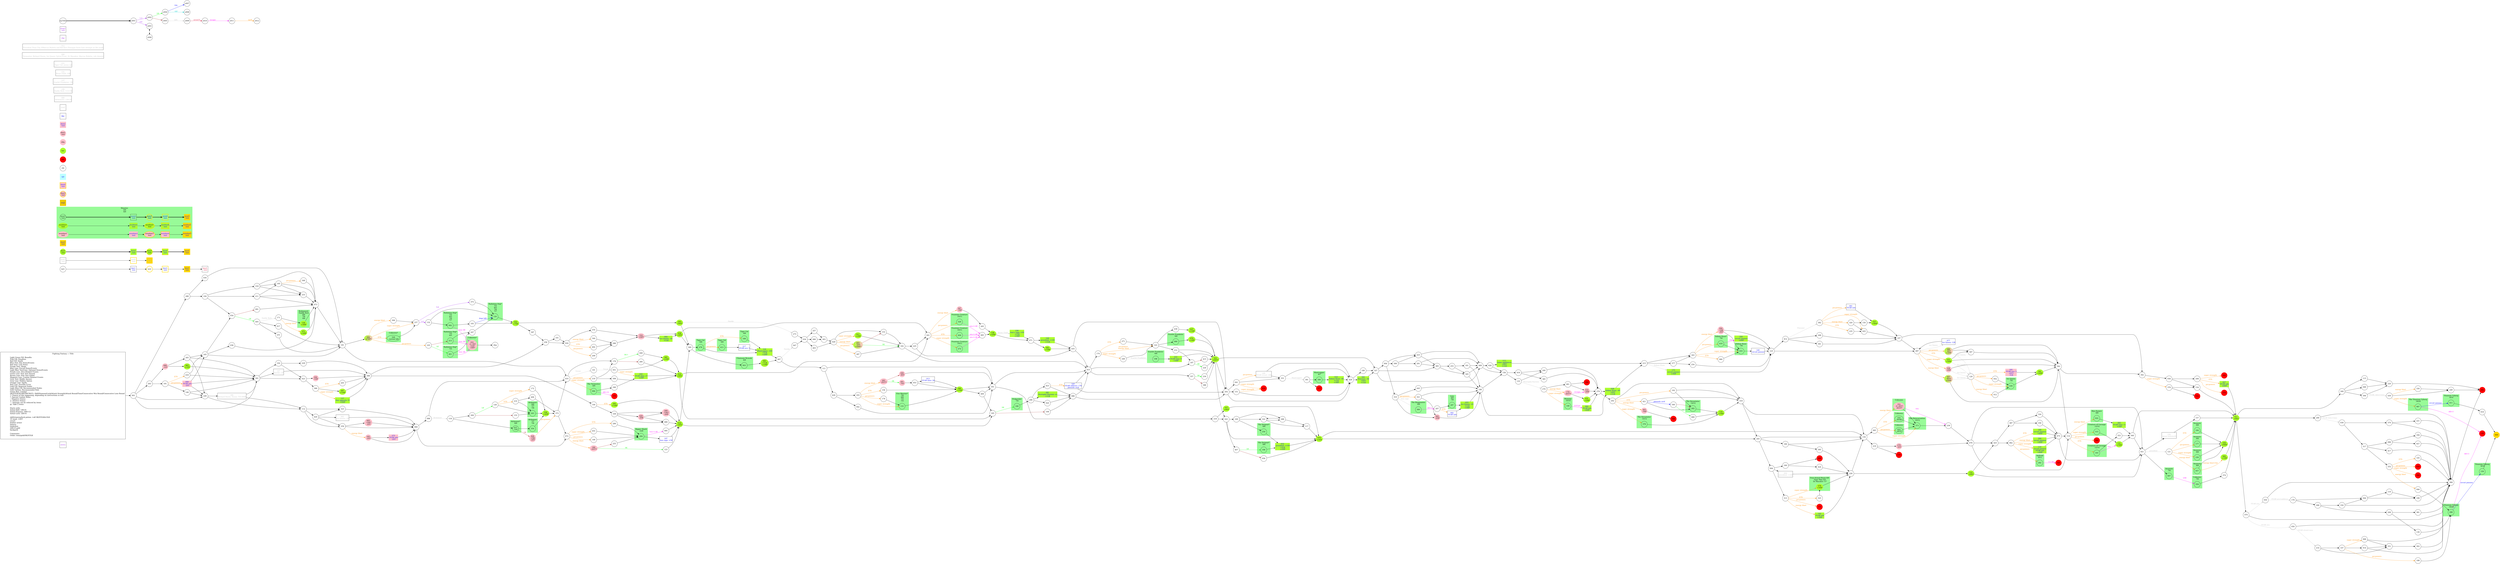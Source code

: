 digraph {
	// graph defaults
	rankdir=LR
	mclimit=50
	nodesep=.3 // changes horizontal separation of nodes
	ranksep=.4 // changes vertical separation of nodes
	node [height=.7
		width=.7
		shape=ellipse
		margin=0]
	edge[weight=5]
	
	subgraph ShopMenu {
		node [fontcolor = "purple" shape = "rect" margin = 0.1]
		menu
	}

	// a box for a graph label
	// note that you can override the defaults set above
	title [label = "Fighting Fantasy --: Title\n\n \
		Light Green Fill: Benefits\l \
		Pink Fill: Penalties\l \
		Red Fill: Death\l \
		Blue Text: Key Items/Events\l \
		Red Text: Lost Items\l \
		Purple Text: Shops\l \
		Blue Line: Forced Items/Events\l \
		Light Blue Text/Line: Optional Items/Events\l \
		Purple Line: Dice Related Events\l \
		Green Line: Stat Test Passed\l \
		Brown Line: Stat Test Failed\l \
		Magenta Line: Combat Related Events\l \
		Grey Text: Riddle Answer\l \
		Grey Line: Hidden Option\l \
		Orange Line: Spells\l \
		Red Line: Possible Error\l \
		Gold Fill: Required Nodes\l \
		Light Blue Fill: Recommended Nodes\l \
		Gold Outline: Recommended Path\l \
		Green Box: Combat\l \
		SK/ST/LK/AT/AR/TM/CW/CL: Skill/Stamina/Luck/Attack Strength/Attack Round/Time/Consecutive Win Round/Consecutive Lose Round\l \
		?: Chance of this happening, depending on instructions in text\l \
		*: Special Combat Rules\l \
		-: Negative Status\l \
		+: Positive Status\l \
		^: Damage can be reduced by items\l \
		@: Take 2 items\l\l \
		Starts with:\l \
		Initial Skill: 1d6+6\l \
		Initial Stamina: 2d6+12\l \
		Initial Luck: 1d6+6\l\l \
		skill/stamina/luck potion: +all SK/ST/LK&1ILK\l \
		10 meal: +4ST\l \
		sword\l \
		leather armor\l \
		lantern\l \
		tinderbox\l \
		2d6+6 gold\l \
		backpack\l\l \
		Comments:\l \
		Order: item/gold/SK/ST/LK\l \
		"
		shape = "box"
		margin = 0.1]

	subgraph Required {
		node [style = "filled" color = "gold" fillcolor = "gold" fontcolor = "blue" shape = "rect"]
		key3
		wrd3 [fontcolor = "grey"]
		boo5
		dam5
		monboo5
		mondam5
		mon5
		440 [fontcolor = "black" shape = "octagon"]
	}

	subgraph Required2 {
		node [style = "filled" color = "gold2" fillcolor = "gold2" fontcolor = "blue" shape = "rect"]
		req2
	}

	subgraph Recommended {
		node [penwidth = 3 color = "gold"]
		txt2
		key2 [shape = "rect" fontcolor = "blue"]
		wrd2 [shape = "rect" fontcolor = "grey"]
		boo3 [style = "filled" fillcolor = "greenyellow"]
		boo4 [style = "filled" fillcolor = "greenyellow"]
		dam3 [style = "filled" fillcolor = "pink"]
		dam4 [style = "filled" fillcolor = "pink"]
		monboo3 [style = "filled" fillcolor = "greenyellow"]
		monboo4 [style = "filled" fillcolor = "greenyellow"]
		mondam3 [style = "filled" fillcolor = "pink"]
		mondam4 [style = "filled" fillcolor = "pink"]
		mon3
		mon4
	}
	
	subgraph Optional {
		node [style = "filled" color = "paleturquoise1" fillcolor = "paleturquoise1" fontcolor = "blue" shape = "rect"]
		opt
	}

	subgraph Combat {
		style = "filled" color = "palegreen"
		subgraph cluster_00 {
			label = "Monster\n 0/0\n 0/0"
			mon1 [label = "\N\n text"]
			mon2 [shape = "rect" fontcolor = "blue" label = "\N\n text"]
			mon3 [label = "\N\n text"]
			mon4 [shape = "rect" fontcolor = "blue" label = "\N\n text"]
			mon5 [shape = "rect" fontcolor = "blue" label = "\N\n text"]
			monboo1 [style = "filled" color = "greenyellow" label = "\N\n text"]
			monboo2 [shape = "rect" style = "filled" color = "greenyellow" fontcolor = "blue" label = "\N\n text"]
			monboo3 [label = "\N\n text"]
			monboo4 [shape = "rect" fontcolor = "blue" label = "\N\n text"]
			monboo5 [shape = "rect" fontcolor = "blue" label = "\N\n text"]
			mondam1 [style = "filled" color = "pink" label = "\N\n text"]
			mondam2 [shape = "rect" style = "filled" color = "pink" fontcolor = "blue" label = "\N\n text"]
			mondam3 [label = "\N\n text"]
			mondam4 [shape = "rect" fontcolor = "blue" label = "\N\n text"]
			mondam5 [shape = "rect" fontcolor = "blue" label = "\N\n text"]
		}
		
		subgraph cluster_01 {
			label = "Chainsaw Bronski\n 8/8"
			003
		}
		
		subgraph cluster_02 {
			label = "Assassin\n 7/6"
			007
		}
		
		subgraph cluster_03 {
			label = "Illya Karpov\n 8/8"
			022
		}

		subgraph cluster_04 {
			label = "Unknown*"
			031 [style = "filled" color = "pink" label = "\N\n -2~3ST\n -1LK?\n -1HP?"]
		}
		
		subgraph cluster_05 {
			label = "Sidney Knox\n 7/6"
			033
		}
		
		subgraph cluster_06 {
			label = "Assassin\n 9/8"
			057
		}
		
		subgraph cluster_07 {
			label = "Four-Armed Beast 8/6\n Tiger Man 9/5\n Dr Macabre 7/7"
			078 [style = "filled" color = "greenyellow" label = "\N\n +3HP"]
		}
		
		subgraph cluster_08 {
			label = "Radiation Dog*\n 7/5\n 6/5\n 7/6\n 7/7"
			082
		}
		
		subgraph cluster_09 {
			label = "The Tormentor\n 8/9"
			084
		}
		
		subgraph cluster_10 {
			label = "The Titanium Cyborg\n 18/20"
			087
		}
		
		subgraph cluster_11 {
			label = "Scarlet Prankster\n 9/8"
			090
		}

		subgraph cluster_12 {
			label = "Mummy\n 10/10"
			109
		}
		
		subgraph cluster_13 {
			label = "Radiation Dog*\n 7/5\n 6/5\n 7/6\n 7/7"
			120
		}
		
		subgraph cluster_14 {
			label = "Fire Warrior*\n 7/6\n 6/6\n 7/5\n 7/5"
			133
		}
		
		subgraph cluster_15 {
			label = "Bodyguard\n Daddy Rich\n 8/9\n 7/8\n 9/8"
			139 [style = "filled" color = "greenyellow" label = "\N\n +3HP"]
		}
		
		subgraph cluster_16 {
			label = "Titanium Cyborg\n 9/10"
			159
		}
		
		subgraph cluster_17 {
			label = "Creature of Carnage\n 12/14"
			163
		}
		
		subgraph cluster_18 {
			label = "Pickpocket\n 7/6"
			166
		}
		
		subgraph cluster_19 {
			label = "Tiger Cat\n 9/8"
			168
		}
		
		subgraph cluster_20 {
			label = "Assassin\n 9/8"
			177
		}
		
		subgraph cluster_21 {
			label = "Assassin\n 9/8"
			194
		}
		
		subgraph cluster_22 {
			label = "The Serpent*\n 8/8"
			196
		}
		
		subgraph cluster_23 {
			label = "Scarlet Prankster\n 9/8"
			198
		}
		
		subgraph cluster_24 {
			label = "Radiation Dog*\n 7/5\n 6/5"
			213
		}
		
		subgraph cluster_25 {
			label = "Assassin\n 9/8"
			236
		}
		
		subgraph cluster_26 {
			label = "Alchemist\n 8/6\n 7/7\n 7/6"
			243
		}
		
		subgraph cluster_27 {
			label = "The Serpent*\n 8/8"
			250
		}
		
		subgraph cluster_28 {
			label = "The Devastator\n 14/12"
			262
		}
		
		subgraph cluster_29 {
			label = "Fountain Creature\n 10/11"
			272
		}
		
		subgraph cluster_30 {
			label = "Tiger Cat\n 9/8"
			278
		}
		
		subgraph cluster_31 {
			label = "Android\n 9/11"
			282
		}
		
		subgraph cluster_32 {
			label = "Ripper Shark\n 10/8"
			294
		}
		
		subgraph cluster_33 {
			label = "Lion\n 8/9\n 7/8"
			297
		}
		
		subgraph cluster_34 {
			label = "Titanium Cyborg\n 18/20"
			298
		}
		
		subgraph cluster_35 {
			label = "Creature of Carnage\n 12/14"
			315
		}
		
		subgraph cluster_36 {
			label = "Fountain Creature\n 10/11"
			326
		}
		
		subgraph cluster_37 {
			label = "Unknown*"
			328 [label = "\N\n -instant kill"]
		}
		
		subgraph cluster_38 {
			label = "Unknown"
			332 [label = "\N\n -3ESK*"]
		}
		
		subgraph cluster_39 {
			label = "Unknown"
			352 [style = "filled" color = "pink" label = "\N\n -0~4ST?\n -6EST?"]
		}
		
		subgraph cluster_40 {
			label = "Alchemist\n 7/7\n 7/6"
			354
		}
		
		subgraph cluster_41 {
			label = "Unknown\n 7/6"
			359
		}
		
		subgraph cluster_42 {
			label = "The Ringmaster\n 8/6"
			360
		}
		
		subgraph cluster_43 {
			label = "The Reincarnation\n 10/12"
			373
		}
		
		subgraph cluster_44 {
			label = "The Devastator\n 14/12"
			378
		}
		
		subgraph cluster_45 {
			label = "Mantrapper\n 8/7"
			396
		}
		
		subgraph cluster_46 {
			label = "Radiation Dog*\n 7/5"
			401
		}
		
		subgraph cluster_47 {
			label = "Fountain Creature\n 10/11"
			404
		}
		
		subgraph cluster_48 {
			label = "Titanium Cyborg\n 9/10"
			411
		}
		
		subgraph cluster_49 {
			label = "Tiger Cat\n 9/8"
			413
		}
		
		subgraph cluster_50 {
			label = "Sidney Knox*\n 7/6"
			419
		}
		
		subgraph cluster_51 {
			label = "Unknown"
			422 [label = "\N\n -4EST"]
		}
		
		subgraph cluster_52 {
			label = "Ice Queen\n 7/8"
			436
		}
		
		subgraph cluster_53 {
			label = "Alchemist*\n 8/6"
			437 [label = "\N\n -2AT"]
		}
		
		cbt
	}

	subgraph Death {
		node [style = "filled" color = "red"]
		008
		032
		048
		059
		136
		173
		184
		230
		274
		277
		292
		335
		376
		384
		390
		392
		414
		ddt
	}

	subgraph Boost {
		node [style = "filled" color = "greenyellow"]
		002 [shape = "rect" fontcolor = "blue" label = "\N\n FEAR info\n +4HP" tooltip = "executive jet"]
		010 [label = "\N\n +6ST"]
		011 [label = "\N\n +2HP"]
		016 [shape = "rect" fontcolor = "blue" label = "\N\n Sidney Knox: -40\n +1LK\n +3HP"]
		018 [label = "\N\n +6ST"]
		035 [shape = "rect" fontcolor = "blue" label = "\N\n FEAR date: 27\n +2HP"]
		037 [label = "\N\n +1HP"]
		038 [shape = "rect" fontcolor = "blue" label = "\N\n Sidney Knox: -40\n +6ST\n +1LK"]
		063 [label = "\N\n +1ST"]
		064 [shape = "rect" fontcolor = "blue" label = "\N\n Ice Queen: -20\n +1LK"]
		074 [label = "\N\n +3HP"]
		079 [label = "\N\n +2LK"]
		093 [label = "\N\n +1LK\n +1HP"]
		103 [label = "\N\n +6ST?"]
		113 [shape = "rect" fontcolor = "blue" label = "\N\n home appliances\n +6ST\n +1LK"]
		116 [shape = "rect" fontcolor = "blue" label = "\N\n circuit jammer\n FEAR info\n +4HP" tooltip = "Parker Airport"]
		119 [label = "\N\n +3HP"]
		122 [label = "\N\n +6ST"]
		124 [shape = "rect" fontcolor = "blue" label = "\N\n Mantrapper: +60\n +1LK\n +2HP"]
		126 [shape = "rect" fontcolor = "blue" label = "\N\n president: +100\n +1LK"]
		131 [label = "\N\n +5HP"]
		137 [shape = "rect" fontcolor = "blue" label = "\N\n fear opposite 35\n +2HP"]
		138 [label = "\N\n +2HP"]
		142 [shape = "rect" fontcolor = "blue" label = "\N\n FEAR info\n +3HP" tooltip = "Clancey Bay"]
		175 [shape = "rect" fontcolor = "blue" label = "\N\n circuit jammer\n +5HP"]
		186 [shape = "rect" fontcolor = "blue" label = "\N\n circuit jammer\n +4HP"]
		203 [color = "greenyellow:pink" label = "\N\n -2ST\n +2HP?"]
		227 [label = "\N\n +4HP"]
		231 [label = "\N\n +2HP"]
		238 [shape = "rect" fontcolor = "blue" label = "\N\n lion's cage: +50\n +1LK\n +3HP"]
		241 [label = "\N\n +4HP"]
		258 [label = "\N\n +6HP"]
		267 [label = "\N\n +1HP"]
		281 [shape = "rect" fontcolor = "blue" label = "\N\n Mustapha Kareem: x2\n +1LK"]
		284 [color = "greenyellow:pink" label = "\N\n &plusmn;?HP?"]
		285 [label = "\N\n +2HP"]
		293 [label = "\N\n +6ST"]
		295 [label = "\N\n +1HP"]
		300 [shape = "rect" fontcolor = "blue" label = "\N\n Poisoner: -30\n +6ST\n +1LK"]
		304 [shape = "rect" fontcolor = "blue" label = "\N\n circuit jammer\n +4HP"]
		307 [color = "greenyellow:pink" label = "\N\n -4ST?\n &plusmn;2HP"]
		311 [label = "\N\n +6ST"]
		333 [shape = "rect" fontcolor = "blue" label = "\N\n FEAR time: 9\n +3HP"]
		336 [label = "\N\n +4HP"]
		337 [label = "\N\n +6ST"]
		350 [label = "\N\n +?HP"]
		358 [shape = "rect" fontcolor = "blue" label = "\N\n circuit jammer\n +4HP"]
		364 [shape = "rect" fontcolor = "blue" label = "\N\n FEAR time: 11\n +5HP"]
		371 [label = "\N\n +3HP"]
		380 [label = "\N\n +?HP"]
		389 [color = "greenyellow:pink" label = "\N\n -4ST\n +2HP"]
		393 [label = "\N\n +1HP"]
		400 [label = "\N\n +1HP"]
		427 [shape = "rect" fontcolor = "blue" label = "\N\n FEAR info\n +6HP" tooltip = "chinese laundry"]
		431 [label = "\N\n +2HP"]
		432 [shape = "rect" fontcolor = "blue" label = "\N\n president: +100\n +2LK\n +2HP"]
		433 [shape = "rect" fontcolor = "blue" label = "\N\n Ice Queen: -20\n +1LK\n +3HP"]
		438 [label = "\N\n +6ST"]
		bst
		boo1 [label = "\N\n text"]
		boo2 [shape = "rect" fontcolor = "blue" label = "\N\n text"]
		boo3 [label = "\N\n text"]
		boo4 [shape = "rect" fontcolor = "blue" label = "\N\n text"]
		boo5 [shape = "rect" fontcolor = "blue" label = "\N\n text"]
	}

	subgraph Damage {
		node [style = "filled" color = "pink"]
		005 [label = "\N\n -1SK?\n -2ST"]
		009 [shape = "rect" fontcolor = "blue" label = "\N\n FEAR info\n -2ST" tooltip = "pawnshop"]
		028 [label = "\N\n -1SK\n -2ST"]
		099 [label = "\N\n -1ST"]
		170 [label = "\N\n -4ST??"]
		180 [label = "\N\n -2ST??"]
		182 [shape = "rect" fontcolor = "blue" label = "\N\n FEAR ave: 3\n -2ST?\n -1LK"]
		183 [label = "\N\n -2ST"]
		200 [label = "\N\n -4ST"]
		204 [label = "\N\n -1SK\n -3ST"]
		244 [label = "\N\n -1HP"]
		261 [label = "\N\n -?ST"]
		269 [label = "\N\n -1SK?\n -2HP"]
		275 [shape = "rect" fontcolor = "blue" label = "\N\n FEAR info\n -2ST" tooltip = "submarine"]
		279 [label = "\N\n -2ST"]
		283 [label = "\N\n -2ST??"]
		314 [label = "\N\n -2HP"]
		316 [label = "\N\n -1HP?"]
		338 [label = "\N\n -2HP"]
		363 [label = "\N\n -?HP"]
		367 [label = "\N\n -?HP"]
		383 [label = "\N\n -2HP"]
		426 [label = "\N\n -2SK"]
		ddg
		dam1 [label = "\N\n text"]
		dam2 [shape = "rect" fontcolor = "blue" label = "\N\n text"]
		dam3 [label = "\N\n text"]
		dam4 [shape = "rect" fontcolor = "blue" label = "\N\n text"]
		dam5 [shape = "rect" fontcolor = "blue" label = "\N\n text"]
	}

	subgraph Key_Item {
		node [fontcolor = "blue" shape = "rect"]
		kky
		013 [label = "\N\n FEAR date: 28"]
		077 [label = "\N\n Ice Queen: 129"]
		081 [label = "\N\n FEAR info" tooltip = "gold watch"]
		092 [label = "\N\n FEAR info" tooltip = "quicksilver"]
		140 [label = "\N\n circuit jammer"]
		197 [label = "\N\n lion cage: +50"]
		217 [label = "\N\n FEAR ave: 5"]
		329 [label = "\N\n FEAR address: 176\n phenolic acid"]
		key1 [label = "\N\n text"]
		key2 [label = "\N\n text"]
		key3 [label = "\N\n text"]
		key4 [fontcolor = "crimson" label = "\N\n -text"]
	}
	
	subgraph Key_Word {
		node [fontcolor = "grey" shape = "rect"]
		wwd
		083 [label = "\N\n Ice Queen: -20"]
		088 [label = "\N\n Alchemists: 128-10"]
		100 [label = "\N\n ocean behemoth"]
		108 [label = "\N\n Daddy Rich: 113+58"]
		127 [label = "\N\n Scarlet Prankster: -50"]
		152 [label = "\N\n Brain Child: 100"]
		167 [label = "\N\n Smoke: -20"]
		222 [label = "\N\n Tiger Cat: pussy cat"]
		246 [label = "\N\n FEAR street: 209"]
		264 [label = "\N\n president: +100"]
		280 [label = "\N\n Tormentor: Richard Storm, Ice Queen: Sylvia Frost, Dr Macabre: Marcus Buletta, rob chemist"]
		312 [label = "\N\n President Titan City, KMarcus Buletta and Rat-face Flanagan know how attempt on life made"]
		386 [label = "\N\n Richard Storm, Susan: 555-9999"]
		wrd1 [label = "\N\n text"]
		wrd2 [label = "\N\n text"]
		wrd3 [label = "\N\n text"]
	}
	
	subgraph Shop {
		node [fontcolor = "purple" shape = "rect"]
		shp
		shop1 [label = "\N\n text"]
	}

	mon1 -> mon2 -> mon3 -> mon4 -> mon5 [penwidth = 3]
	boo1 -> boo2 -> boo3 -> boo4 -> boo5 [penwidth = 3]
	txt1 -> key1 -> txt2 -> key2 -> key3 -> key4
	wrd1 -> wrd2 -> wrd3
	monboo1 -> monboo2 -> monboo3 -> monboo4 -> monboo5
	mondam1 -> mondam2 -> mondam3 -> mondam4 -> mondam5

	myTitle -> z001 [penwidth = 3]
	z001 -> z002 [color = "purple" fontcolor = "purple" label = "1-3"]
	z001 -> z003 [color = "purple" fontcolor = "purple" label = "4-6"]
	z002 -> z004 [color = "green" fontcolor = "green" label = "LK"]
	z002 -> z005 [color = "brown"]
	z003 -> z006 [dir = "both"]
	z004 -> z007 [color = "blue" fontcolor = "blue" label = "req"]
	z004 -> z008 [color = "cyan3" fontcolor = "cyan3" label = "-opt"]
	z005 -> z009 [color = "grey" fontcolor = "grey" label = "info"]
	z009 -> z010 [color = "crimson" fontcolor = "crimson" label = "error(?)"]
	z010 -> z011 [color = "magenta" fontcolor = "magenta" label = "escape"]
	z011 -> z012 [color = "darkorange" fontcolor = "darkorange" label = "spell"]
	{
		rank = same
		z003
		z006
	}
	title -> 001
	001 -> 263
	001 -> 289
	001 -> 228
	001 -> 341
	002 -> 276
	003 -> 093
	004 -> 399
	004 -> 310
	004 -> 223
	005 -> 060
	006 -> 298
	007 -> 359 [color = "magenta" fontcolor = "magenta" label = "2AR"]
	009 -> 165
	009 -> 341
	009 -> 228
	010 -> 201
	010 -> 185
	011 -> 162
	012 -> 436
	013 -> 380
	014 -> 351
	014 -> 368
	015 -> 187
	015 -> 174
	015 -> 357
	016 -> 428
	017 -> 181
	018 -> 369
	018 -> 185
	019 -> 440
	020 -> 086
	021 -> 100
	021 -> 007
	021 -> 121 [color = "grey" fontcolor = "grey" label = "president"]
	022 -> 364
	023 -> 366
	023 -> 244
	024 -> 402 [color = "darkorange" fontcolor = "darkorange" label = "ETS"]
	024 -> 209 [color = "darkorange" fontcolor = "darkorange" label = "psi-powers"]
	024 -> 344 [color = "darkorange" fontcolor = "darkorange" label = "energy blast"]
	024 -> 232
	025 -> 107
	026 -> 158
	026 -> 113
	027 -> 368
	028 -> 372 [color = "darkorange" fontcolor = "darkorange" label = "psi-powers"]
	029 -> 287 [color = "darkorange" fontcolor = "darkorange" label = "psi-powers"]
	029 -> 203 [color = "darkorange" fontcolor = "darkorange" label = "energy blast"]
	029 -> 011 [color = "darkorange" fontcolor = "darkorange" label = "super strength"]
	029 -> 153
	030 -> 179 [color = "grey" fontcolor = "grey" label = "FEAR ave+address"]
	030 -> 368
	031 -> dog
	033 -> 140
	034 -> 066
	034 -> 403
	034 -> 257
	035 -> 010
	036 -> 073
	037 -> 103
	038 -> 215
	039 -> 370
	039 -> 317
	040 -> 021
	040 -> 311
	041 -> 246 [color = "darkorange" fontcolor = "darkorange" label = "psi-powers"]
	041 -> 414 [color = "darkorange" fontcolor = "darkorange" label = "super strength"]
	041 -> 331
	042 -> 301
	043 -> 407
	043 -> 169
	043 -> 079
	044 -> 199
	044 -> 110
	045 -> 148
	046 -> 220
	047 -> 034
	049 -> 285
	050 -> 214 [color = "grey" fontcolor = "grey" label = "FEAR street+ave"]
	050 -> 368
	051 -> 035 [color = "darkorange" fontcolor = "darkorange" label = "super strength"]
	051 -> 285
	052 -> 436
	053 -> 013
	053 -> 380
	054 -> 405 [color = "green" fontcolor = "green" label = "LK"]
	054 -> 091 [color = "brown"]
	055 -> 294
	056 -> 079
	057 -> 400 [color = "darkorange" fontcolor = "darkorange" label = "energy blast+hit"]
	057 -> 258
	058 -> 154
	058 -> 208
	060 -> 072
	060 -> 098
	061 -> 184
	061 -> 314
	062 -> 186 [color = "darkorange" fontcolor = "darkorange" label = "ETS"]
	062 -> 116 [color = "darkorange" fontcolor = "darkorange" label = "super strength"]
	062 -> 282 [color = "darkorange" fontcolor = "darkorange" label = "psi-powers"]
	062 -> 304 [color = "darkorange" fontcolor = "darkorange" label = "energy blast"]
	063 -> 341
	064 -> 438
	065 -> 138
	066 -> 303
	067 -> 047 [color = "grey" fontcolor = "grey" label = "Smoke"]
	067 -> 111
	068 -> 351
	068 -> 368
	069 -> 119
	070 -> 030 [color = "grey" fontcolor = "grey" label = "FEAR ave"]
	070 -> 050 [color = "grey" fontcolor = "grey" label = "FEAR ave"]
	070 -> 368
	071 -> 126
	071 -> 393
	072 -> 299 [color = "darkorange" fontcolor = "darkorange" label = "ETS"]
	072 -> 180 [color = "darkorange" fontcolor = "darkorange" label = "energy blast"]
	072 -> 146 [color = "darkorange" fontcolor = "darkorange" label = "psi-powers"]
	072 -> 055 [color = "darkorange" fontcolor = "darkorange" label = "super strength"]
	073 -> 181
	074 -> 103
	075 -> 021
	075 -> 114
	076 -> 425
	076 -> 021
	076 -> 114
	077 -> 097
	078 -> 226
	079 -> 245
	079 -> 134
	080 -> 033
	081 -> 227
	082 -> 031 [color = "magenta" fontcolor = "magenta" label = "lose AR"]
	082 -> 193
	083 -> 060
	084 -> 346
	084 -> 376 [color = "magenta" fontcolor = "magenta" label = "AR>10"]
	085 -> 332 [color = "darkorange" fontcolor = "darkorange" label = "ETS"]
	085 -> 422 [color = "darkorange" fontcolor = "darkorange" label = "psi-powers"]
	085 -> 352 [color = "darkorange" fontcolor = "darkorange" label = "energy blast"]
	085 -> 373 [color = "darkorange" fontcolor = "darkorange" label = "super strength"]
	086 -> 015
	086 -> 202
	087 -> 411 [color = "blue" fontcolor = "blue" label = "circuit jammer"]
	087 -> 136 [color = "magenta" fontcolor = "magenta" label = "AR>3"]
	089 -> 018
	090 -> 074
	091 -> 073
	092 -> 433
	093 -> 067
	094 -> 313
	094 -> 160
	094 -> 264
	095 -> 018
	096 -> 027
	096 -> 164
	097 -> 389 [color = "darkorange" fontcolor = "darkorange" label = "psi-powers"]
	097 -> 307 [color = "darkorange" fontcolor = "darkorange" label = "energy blast"]
	097 -> 338 [color = "darkorange" fontcolor = "darkorange" label = "super strength"]
	097 -> 231 [color = "darkorange" fontcolor = "darkorange" label = "ETS"]
	097 -> 077 [color = "grey" fontcolor = "grey" label = "Ice Queen"]
	098 -> 410
	098 -> 118 [color = "grey" fontcolor = "grey" label = "Alchemist"]
	099 -> 063
	099 -> 305
	100 -> 157
	101 -> 024
	102 -> 023
	102 -> 229
	103 -> 202
	103 -> 327
	103 -> 043
	104 -> 318
	104 -> 211
	104 -> 054
	105 -> 401 [color = "green" fontcolor = "green" label = "LK"]
	105 -> 213 [color = "brown"]
	106 -> 086
	107 -> 342
	107 -> 097
	109 -> 002 [color = "magenta" fontcolor = "magenta" label = "EST&le;4"]
	110 -> 199
	111 -> 429
	111 -> 301
	112 -> 420
	112 -> 323
	112 -> 259
	113 -> 215
	114 -> 315 [color = "darkorange" fontcolor = "darkorange" label = "super strength"]
	114 -> 384 [color = "darkorange" fontcolor = "darkorange" label = "psi-powers"]
	114 -> 022 [color = "darkorange" fontcolor = "darkorange" label = "energy blast"]
	114 -> 163 [color = "darkorange" fontcolor = "darkorange" label = "ETS"]
	115 -> 220
	116 -> 075
	117 -> 079
	118 -> 437
	118 -> 309
	119 -> 319
	120 -> 350
	121 -> 236 [color = "darkorange" fontcolor = "darkorange" label = "super strength"]
	121 -> 057 [color = "darkorange" fontcolor = "darkorange" label = "energy blast"]
	121 -> 177 [color = "darkorange" fontcolor = "darkorange" label = "psi-powers"]
	121 -> 194 [color = "darkorange" fontcolor = "darkorange" label = "ETS"]
	122 -> 021
	122 -> 425
	123 -> 018
	124 -> 067
	125 -> 412
	125 -> 097
	126 -> 435
	128 -> 172 [color = "darkorange" fontcolor = "darkorange" label = "super strength"]
	128 -> 210 [color = "darkorange" fontcolor = "darkorange" label = "ETS"]
	128 -> 243
	129 -> 436 [color = "darkorange" fontcolor = "darkorange" label = "super strength"]
	129 -> 182 [color = "darkorange" fontcolor = "darkorange" label = "ETS"]
	129 -> 052 [color = "darkorange" fontcolor = "darkorange" label = "psi-powers"]
	129 -> 012 [color = "darkorange" fontcolor = "darkorange" label = "energy blast"]
	130 -> 298
	131 -> 040
	132 -> 082
	132 -> 120
	133 -> 380
	134 -> 219
	134 -> 085
	135 -> 240
	135 -> 270 [color = "grey" fontcolor = "grey" label = "Mustapha Kareem"]
	137 -> 398
	138 -> 238 [color = "grey" fontcolor = "grey" label = "Brain Child"]
	138 -> 071
	139 -> 073
	140 -> 125
	141 -> 051 [color = "grey" fontcolor = "grey" label = "Susan"]
	142 -> 226
	143 -> 439
	143 -> 090
	143 -> 212
	144 -> 295 [color = "darkorange" fontcolor = "darkorange" label = "ETS"]
	144 -> 339
	145 -> 368
	146 -> 294
	147 -> 068 [color = "darkorange" fontcolor = "darkorange" label = "super strength"]
	147 -> 188 [color = "darkorange" fontcolor = "darkorange" label = "psi-powers"]
	147 -> 014
	148 -> 158
	148 -> 038
	149 -> 341
	149 -> 228
	150 -> 227
	151 -> 428
	151 -> 414 [color = "darkorange" fontcolor = "darkorange" label = "super strength"]
	153 -> 162
	154 -> 311
	155 -> 243
	156 -> 380
	157 -> 311
	158 -> 416
	158 -> 135
	159 -> 440
	160 -> 424
	160 -> 008
	161 -> 408
	161 -> 148
	162 -> 015
	162 -> 225
	163 -> 353
	163 -> 131 [color = "magenta" fontcolor = "magenta" label = "win"]
	164 -> 368
	165 -> 036
	165 -> 054
	165 -> 181
	166 -> 296
	167 -> 398
	168 -> 124
	169 -> 322
	169 -> 288
	169 -> 250
	170 -> 314 [color = "magenta" fontcolor = "magenta" label = "escape"]
	170 -> 431
	171 -> 371 [color = "darkorange" fontcolor = "darkorange" label = "energy blast"]
	171 -> 139
	172 -> 336
	174 -> 248 [color = "darkorange" fontcolor = "darkorange" label = "super strength"]
	174 -> 271 [color = "darkorange" fontcolor = "darkorange" label = "ETS"]
	174 -> 143 [color = "darkorange" fontcolor = "darkorange" label = "psi-powers\n energy blast"]
	175 -> 125
	176 -> 049 [color = "green" fontcolor = "green" label = "SK-1"]
	176 -> 260 [color = "brown"]
	177 -> 258
	178 -> 133
	179 -> 266
	179 -> 044
	180 -> 123 [color = "green" fontcolor = "green" label = "SK"]
	180 -> 255 [color = "brown"]
	181 -> 284
	181 -> 410
	182 -> 241
	183 -> 275
	183 -> 060
	185 -> 166 [color = "green" fontcolor = "green" label = "SK"]
	185 -> 106 [color = "brown"]
	186 -> 075
	187 -> 224 [color = "green" fontcolor = "green" label = "SK"]
	187 -> 415 [color = "brown"]
	188 -> 298
	189 -> 327
	190 -> 134
	190 -> 395
	191 -> 418 [color = "darkorange" fontcolor = "darkorange" label = "ETS"]
	191 -> 009 [color = "darkorange" fontcolor = "darkorange" label = "psi-powers"]
	191 -> 149
	192 -> 262
	192 -> 319
	193 -> 120 [color = "blue" fontcolor = "blue" label = "dogs left"]
	193 -> 350
	194 -> 258
	195 -> 348 [color = "darkorange" fontcolor = "darkorange" label = "psi-powers"]
	195 -> 233
	195 -> 073
	196 -> 432
	197 -> 018
	198 -> 333
	199 -> 368
	200 -> 301
	201 -> 272 [color = "darkorange" fontcolor = "darkorange" label = "super strength"]
	201 -> 326 [color = "darkorange" fontcolor = "darkorange" label = "psi-powers"]
	201 -> 367 [color = "darkorange" fontcolor = "darkorange" label = "energy blast"]
	201 -> 404 [color = "darkorange" fontcolor = "darkorange" label = "ETS"]
	202 -> 151
	202 -> 041
	202 -> 428
	203 -> 153 [color = "brown"]
	203 -> 162 [color = "green" fontcolor = "green" label = "SK"]
	204 -> 033
	204 -> 125
	205 -> 398
	206 -> 381
	206 -> 130
	207 -> 092 [color = "darkorange" fontcolor = "darkorange" label = "ETS"]
	207 -> 297
	208 -> 274 [color = "darkorange" fontcolor = "darkorange" label = "psi-powers"]
	208 -> 427 [color = "darkorange" fontcolor = "darkorange" label = "ETS"]
	208 -> 392 [color = "darkorange" fontcolor = "darkorange" label = "super strength"]
	209 -> 286
	210 -> 406
	210 -> 243
	211 -> 195
	211 -> 233
	211 -> 073
	212 -> 187
	212 -> 103
	213 -> 031 [color = "magenta" fontcolor = "magenta" label = "lose AR"]
	213 -> 247
	214 -> 351
	214 -> 147
	215 -> 175 [color = "grey" fontcolor = "grey" label = "Sidney Knox"]
	215 -> 343
	215 -> 377
	216 -> 308
	216 -> 176
	217 -> 124
	218 -> 337
	218 -> 043
	219 -> 230
	219 -> 279
	220 -> 292
	221 -> 368
	223 -> 408
	223 -> 365
	224 -> 103
	225 -> 201
	225 -> 435
	226 -> 134
	226 -> 122
	227 -> 107
	228 -> 112
	228 -> 386
	229 -> 398
	231 -> 362
	231 -> 347
	231 -> 129 [color = "grey" fontcolor = "grey" label = "Ice Queen"]
	232 -> 316
	233 -> 073
	234 -> 103
	235 -> 025
	236 -> 258
	237 -> 132 [color = "purple" fontcolor = "purple" label = "1-4"]
	237 -> 375 [color = "purple" fontcolor = "purple" label = "5-6"]
	238 -> 071
	239 -> 076
	240 -> 276
	241 -> 362
	242 -> 378 [color = "darkorange" fontcolor = "darkorange" label = "super strength"]
	242 -> 421 [color = "darkorange" fontcolor = "darkorange" label = "ETS"]
	242 -> 192 [color = "darkorange" fontcolor = "darkorange" label = "psi-powers"]
	242 -> 363 [color = "darkorange" fontcolor = "darkorange" label = "energy blast"]
	242 -> 319
	243 -> 336
	244 -> 398
	245 -> 190
	245 -> 094
	245 -> 134
	246 -> 428
	246 -> 331
	247 -> 120
	248 -> 198 [color = "grey" fontcolor = "grey" label = "Scarlet Prankster"]
	248 -> 143
	249 -> 292
	250 -> 432
	251 -> 181
	252 -> 390 [color = "darkorange" fontcolor = "darkorange" label = "super strength"]
	252 -> 059 [color = "darkorange" fontcolor = "darkorange" label = "psi-powers"]
	252 -> 145 [color = "darkorange" fontcolor = "darkorange" label = "ETS"]
	252 -> 006 [color = "darkorange" fontcolor = "darkorange" label = "energy blast"]
	253 -> 161
	253 -> 345
	254 -> 125
	255 -> 294
	256 -> 024
	256 -> 101
	257 -> 303
	258 -> 311
	259 -> 183 [color = "darkorange" fontcolor = "darkorange" label = "energy blast"]
	259 -> 005
	259 -> 060
	260 -> 010
	261 -> 053
	262 -> 119
	263 -> 099
	263 -> 191
	264 -> 226
	265 -> 138
	266 -> 334
	266 -> 206
	267 -> 398
	268 -> 107
	269 -> 018
	270 -> 170 [color = "darkorange" fontcolor = "darkorange" label = "energy blast"]
	270 -> 109 [color = "darkorange" fontcolor = "darkorange" label = "super strength"]
	270 -> 061
	271 -> 143
	272 -> 065 [color = "magenta" fontcolor = "magenta" label = "win 4 AR"]
	273 -> 034
	275 -> 060
	276 -> 242
	276 -> 038
	278 -> 413 [color = "darkorange" fontcolor = "darkorange" label = "psi-powers"]
	278 -> 168 [color = "darkorange" fontcolor = "darkorange" label = "ETS"]
	278 -> 124
	279 -> 076
	281 -> 086
	282 -> 335 [color = "magenta" fontcolor = "magenta" label = ">2 AR"]
	283 -> 261 [color = "green" fontcolor = "green" label = "SK"]
	283 -> 200 [color = "brown"]
	284 -> 328 [color = "darkorange" fontcolor = "darkorange" label = "ETS"]
	284 -> 306 [color = "darkorange" fontcolor = "darkorange" label = "energy blast"]
	284 -> 105 [color = "darkorange" fontcolor = "darkorange" label = "psi-powers"]
	284 -> 237 [color = "darkorange" fontcolor = "darkorange" label = "super strength"]
	285 -> 010
	286 -> 316
	287 -> 162
	288 -> 322
	288 -> 117
	289 -> 434
	289 -> 104
	290 -> 039 [color = "grey" fontcolor = "grey" label = "FEAR date+time"]
	290 -> 368
	291 -> 408
	291 -> 365
	293 -> 369
	293 -> 273 [color = "grey" fontcolor = "grey" label = "Smoke"]
	294 -> 095 [color = "magenta" fontcolor = "magenta" label = "lose 4 AR"]
	294 -> 197
	295 -> 018
	296 -> 423
	296 -> 281
	296 -> 020
	297 -> 433
	298 -> 159 [color = "blue" fontcolor = "blue" label = "circuit jammer"]
	298 -> 136 [color = "magenta" fontcolor = "magenta" label = "AR>3"]
	299 -> 294
	300 -> 327
	301 -> 015
	301 -> 218
	302 -> 368
	303 -> 029
	304 -> 075
	305 -> 165
	305 -> 228
	305 -> 341
	306 -> 237
	307 -> 362
	307 -> 129 [color = "grey" fontcolor = "grey" label = "Ice Queen"]
	308 -> 010
	309 -> 128 [color = "green" fontcolor = "green" label = "LK"]
	309 -> 155 [color = "brown"]
	310 -> 383
	310 -> 045
	310 -> 321 [color = "darkorange" fontcolor = "darkorange" label = "psi-powers"]
	310 -> 360 [color = "grey" fontcolor = "grey" label = "lion cage"]
	311 -> 349
	311 -> 070
	311 -> 290
	313 -> 325 [color = "darkorange" fontcolor = "darkorange" label = "ETS"]
	313 -> 173 [color = "darkorange" fontcolor = "darkorange" label = "psi-powers"]
	313 -> 078 [color = "darkorange" fontcolor = "darkorange" label = "super strength"]
	313 -> 142 [color = "darkorange" fontcolor = "darkorange" label = "energy blast"]
	314 -> 276
	315 -> 131
	316 -> 438
	316 -> 064
	317 -> 417
	317 -> 252
	317 -> 096
	318 -> 233
	318 -> 195
	318 -> 073
	319 -> 134
	319 -> 245
	320 -> 150
	320 -> 025
	321 -> 383
	321 -> 148
	322 -> 288
	322 -> 117
	323 -> 060
	324 -> 075
	325 -> 078
	326 -> 065 [color = "magenta" fontcolor = "magenta" label = "win 4 AR"]
	327 -> 365
	327 -> 408
	327 -> 004
	328 -> 237
	329 -> 015
	329 -> 202
	330 -> 249
	331 -> 391 [color = "grey" fontcolor = "grey" label = "Mantrapper"]
	331 -> 428
	332 -> 373
	333 -> 103
	334 -> 044
	334 -> 368
	336 -> 372
	337 -> 079
	338 -> 362
	338 -> 129 [color = "grey" fontcolor = "grey" label = "Ice Queen"]
	339 -> 269
	339 -> 426
	339 -> 089
	340 -> 262 [color = "brown"]
	340 -> 069 [color = "green" fontcolor = "green" label = "SK"]
	341 -> 102
	341 -> 023
	341 -> 167
	342 -> 379 [color = "darkorange" fontcolor = "darkorange" label = "super strength"]
	342 -> 058
	343 -> 033 [color = "darkorange" fontcolor = "darkorange" label = "super strength"]
	343 -> 204 [color = "darkorange" fontcolor = "darkorange" label = "energy blast"]
	343 -> 419 [color = "darkorange" fontcolor = "darkorange" label = "psi-powers"]
	343 -> 080 [color = "darkorange" fontcolor = "darkorange" label = "ETS"]
	344 -> 286
	345 -> 408
	345 -> 148
	346 -> 035
	347 -> 362
	348 -> 073
	349 -> 394
	349 -> 046
	349 -> 115
	350 -> 293
	350 -> 397
	351 -> 302
	352 -> 373
	352 -> 239 [color = "magenta" fontcolor = "magenta" label = "win"]
	353 -> 040
	354 -> 336
	355 -> 133 [color = "darkorange" fontcolor = "darkorange" label = "super strength"]
	355 -> 178 [color = "darkorange" fontcolor = "darkorange" label = "psi-powers"]
	355 -> 156 [color = "darkorange" fontcolor = "darkorange" label = "ETS"]
	355 -> 283 [color = "darkorange" fontcolor = "darkorange" label = "energy blast"]
	356 -> 075
	357 -> 388 [color = "brown"]
	357 -> 234 [color = "green" fontcolor = "green" label = "SK"]
	358 -> 125
	359 -> 374
	360 -> 207 [color = "magenta" fontcolor = "magenta" label = "AR>1"]
	361 -> 107
	362 -> 114
	362 -> 342
	363 -> 048
	364 -> 040
	365 -> 345
	365 -> 253
	366 -> 205 [color = "darkorange" fontcolor = "darkorange" label = "ETS"]
	366 -> 137 [color = "darkorange" fontcolor = "darkorange" label = "super strength"]
	366 -> 267
	367 -> 265
	368 -> 292
	369 -> 003
	369 -> 278
	370 -> 221
	370 -> 368
	371 -> 073
	372 -> 072
	372 -> 410
	373 -> 239
	374 -> 311
	375 -> 120
	377 -> 254
	377 -> 343
	378 -> 119
	379 -> 032
	379 -> 154
	380 -> 301
	380 -> 409
	381 -> 368
	382 -> 320 [color = "darkorange" fontcolor = "darkorange" label = "energy blast"]
	382 -> 081 [color = "darkorange" fontcolor = "darkorange" label = "psi-powers"]
	382 -> 025 [color = "darkorange" fontcolor = "darkorange" label = "super strength"]
	382 -> 235 [color = "darkorange" fontcolor = "darkorange" label = "ETS"]
	383 -> 148
	385 -> 276
	386 -> 112
	386 -> 341
	387 -> 356
	387 -> 324
	388 -> 103
	389 -> 362
	389 -> 347
	389 -> 129 [color = "grey" fontcolor = "grey" label = "Ice Queen"]
	391 -> 277
	391 -> 396
	393 -> 435
	394 -> 430 [color = "grey" fontcolor = "grey" label = "FEAR: date+time"]
	394 -> 220
	395 -> 226
	396 -> 016
	397 -> 256
	398 -> 256
	398 -> 144
	399 -> 223
	399 -> 291
	400 -> 311
	401 -> 031 [color = "magenta" fontcolor = "magenta" label = "lose AR"]
	401 -> 247
	402 -> 286
	403 -> 029
	404 -> 065 [color = "magenta" fontcolor = "magenta" label = "win 4 AR"]
	405 -> 251
	405 -> 017
	405 -> 171 [color = "grey" fontcolor = "grey" label = "Daddy Rich"]
	406 -> 372
	407 -> 196 [color = "green" fontcolor = "green" label = "LK"]
	407 -> 056 [color = "brown"]
	408 -> 158
	408 -> 026
	409 -> 185
	409 -> 301
	410 -> 141 [color = "grey" fontcolor = "grey" label = "Susan"]
	410 -> 084 [color = "darkorange" fontcolor = "darkorange" label = "super strength"]
	410 -> 216 [color = "darkorange" fontcolor = "darkorange" label = "psi-powers"]
	410 -> 176
	411 -> 019
	412 -> 361
	412 -> 268
	412 -> 382 [color = "grey" fontcolor = "grey" label = "Poisoner"]
	413 -> 217
	415 -> 103
	416 -> 385
	416 -> 240
	417 -> 368
	418 -> 341
	418 -> 165
	419 -> 358 [color = "magenta" fontcolor = "magenta" label = "win"]
	419 -> 033
	420 -> 083
	420 -> 323
	420 -> 259
	421 -> 340 [color = "blue" fontcolor = "blue" label = "phenolic acid"]
	421 -> 262
	421 -> 319
	422 -> 373
	423 -> 329 [color = "darkorange" fontcolor = "darkorange" label = "ETS"]
	423 -> 086
	424 -> 226
	425 -> 387
	425 -> 062
	426 -> 269
	426 -> 089
	427 -> 311
	428 -> 189
	428 -> 300
	429 -> 042
	429 -> 355
	430 -> 087 [color = "darkorange" fontcolor = "darkorange" label = "super strength"]
	430 -> 330 [color = "darkorange" fontcolor = "darkorange" label = "energy blast"]
	430 -> 249
	431 -> 276
	432 -> 079
	433 -> 148
	434 -> 181
	435 -> 015
	435 -> 202
	436 -> 241
	437 -> 028 [color = "brown" fontcolor = "brown" label = "LK"]
	437 -> 354
	438 -> 201
	438 -> 369
	439 -> 037
}
